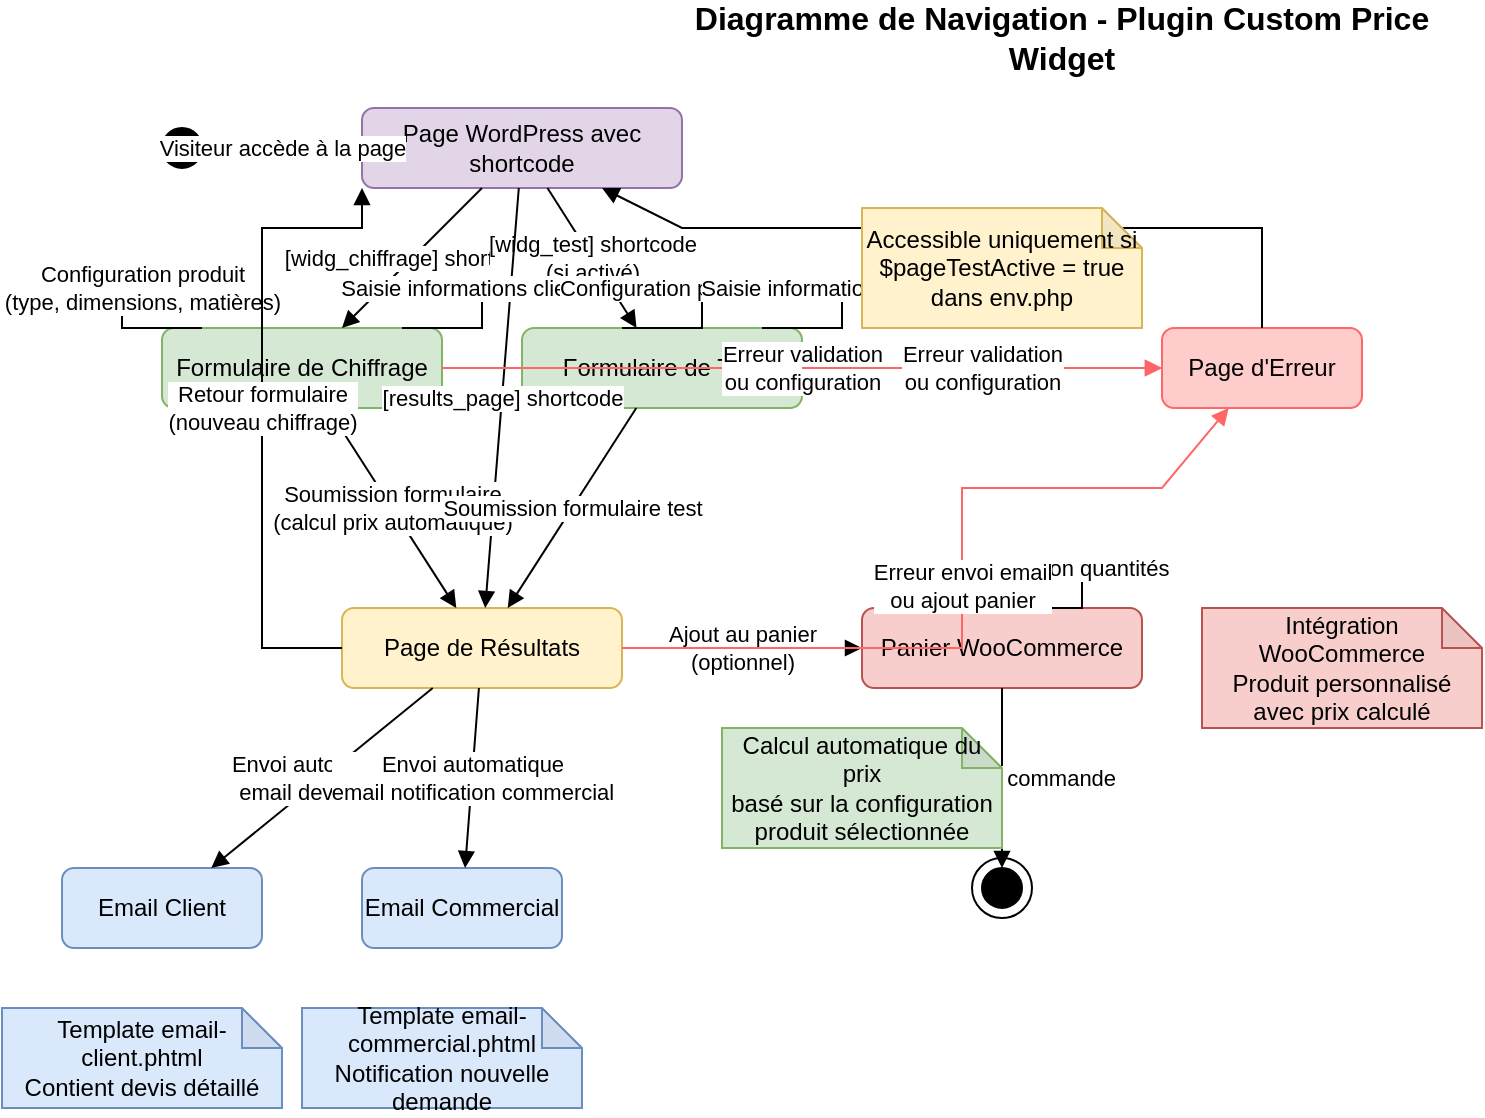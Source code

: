 <mxfile version="22.1.16" type="device">
  <diagram name="Navigation Diagram" id="navigation-diagram">
    <mxGraphModel dx="1422" dy="754" grid="1" gridSize="10" guides="1" tooltips="1" connect="1" arrows="1" fold="1" page="1" pageScale="1" pageWidth="1200" pageHeight="900" math="0" shadow="0">
      <root>
        <mxCell id="0" />
        <mxCell id="1" parent="0" />
        
        <!-- Title -->
        <mxCell id="title" value="Diagramme de Navigation - Plugin Custom Price Widget" style="text;html=1;strokeColor=none;fillColor=none;align=center;verticalAlign=middle;whiteSpace=wrap;rounded=0;fontSize=16;fontStyle=1;" vertex="1" parent="1">
          <mxGeometry x="350" y="20" width="400" height="30" as="geometry" />
        </mxCell>
        
        <!-- Initial State -->
        <mxCell id="initial" value="" style="ellipse;fillColor=#000000;strokeColor=#000000;" vertex="1" parent="1">
          <mxGeometry x="100" y="80" width="20" height="20" as="geometry" />
        </mxCell>
        
        <!-- States -->
        <mxCell id="pageWP" value="Page WordPress avec shortcode" style="rounded=1;whiteSpace=wrap;html=1;fillColor=#e1d5e7;strokeColor=#9673a6;" vertex="1" parent="1">
          <mxGeometry x="200" y="70" width="160" height="40" as="geometry" />
        </mxCell>
        
        <mxCell id="formChiffrage" value="Formulaire de Chiffrage" style="rounded=1;whiteSpace=wrap;html=1;fillColor=#d5e8d4;strokeColor=#82b366;" vertex="1" parent="1">
          <mxGeometry x="100" y="180" width="140" height="40" as="geometry" />
        </mxCell>
        
        <mxCell id="formTest" value="Formulaire de Test" style="rounded=1;whiteSpace=wrap;html=1;fillColor=#d5e8d4;strokeColor=#82b366;" vertex="1" parent="1">
          <mxGeometry x="280" y="180" width="140" height="40" as="geometry" />
        </mxCell>
        
        <mxCell id="pageResults" value="Page de Résultats" style="rounded=1;whiteSpace=wrap;html=1;fillColor=#fff2cc;strokeColor=#d6b656;" vertex="1" parent="1">
          <mxGeometry x="190" y="320" width="140" height="40" as="geometry" />
        </mxCell>
        
        <mxCell id="panier" value="Panier WooCommerce" style="rounded=1;whiteSpace=wrap;html=1;fillColor=#f8cecc;strokeColor=#b85450;" vertex="1" parent="1">
          <mxGeometry x="450" y="320" width="140" height="40" as="geometry" />
        </mxCell>
        
        <mxCell id="emailClient" value="Email Client" style="rounded=1;whiteSpace=wrap;html=1;fillColor=#dae8fc;strokeColor=#6c8ebf;" vertex="1" parent="1">
          <mxGeometry x="50" y="450" width="100" height="40" as="geometry" />
        </mxCell>
        
        <mxCell id="emailCommercial" value="Email Commercial" style="rounded=1;whiteSpace=wrap;html=1;fillColor=#dae8fc;strokeColor=#6c8ebf;" vertex="1" parent="1">
          <mxGeometry x="200" y="450" width="100" height="40" as="geometry" />
        </mxCell>
        
        <mxCell id="pageError" value="Page d'Erreur" style="rounded=1;whiteSpace=wrap;html=1;fillColor=#ffcccc;strokeColor=#ff6666;" vertex="1" parent="1">
          <mxGeometry x="600" y="180" width="100" height="40" as="geometry" />
        </mxCell>
        
        <!-- Final State -->
        <mxCell id="final" value="" style="ellipse;fillColor=#000000;strokeColor=#000000;" vertex="1" parent="1">
          <mxGeometry x="510" y="450" width="20" height="20" as="geometry" />
        </mxCell>
        
        <mxCell id="finalOuter" value="" style="ellipse;fillColor=none;strokeColor=#000000;" vertex="1" parent="1">
          <mxGeometry x="505" y="445" width="30" height="30" as="geometry" />
        </mxCell>
        
        <!-- Transitions -->
        <!-- Initial to PageWP -->
        <mxCell id="trans1" value="Visiteur accède à la page" style="endArrow=block;html=1;rounded=0;" edge="1" parent="1" source="initial" target="pageWP">
          <mxGeometry width="160" relative="1" as="geometry">
            <mxPoint x="120" y="90" as="sourcePoint" />
            <mxPoint x="200" y="90" as="targetPoint" />
          </mxGeometry>
        </mxCell>
        
        <!-- PageWP to Forms -->
        <mxCell id="trans2" value="[widg_chiffrage] shortcode" style="endArrow=block;html=1;rounded=0;" edge="1" parent="1" source="pageWP" target="formChiffrage">
          <mxGeometry width="160" relative="1" as="geometry">
            <mxPoint x="250" y="110" as="sourcePoint" />
            <mxPoint x="170" y="180" as="targetPoint" />
          </mxGeometry>
        </mxCell>
        
        <mxCell id="trans3" value="[widg_test] shortcode&#xa;(si activé)" style="endArrow=block;html=1;rounded=0;" edge="1" parent="1" source="pageWP" target="formTest">
          <mxGeometry width="160" relative="1" as="geometry">
            <mxPoint x="310" y="110" as="sourcePoint" />
            <mxPoint x="350" y="180" as="targetPoint" />
          </mxGeometry>
        </mxCell>
        
        <mxCell id="trans4" value="[results_page] shortcode" style="endArrow=block;html=1;rounded=0;" edge="1" parent="1" source="pageWP" target="pageResults">
          <mxGeometry width="160" relative="1" as="geometry">
            <mxPoint x="280" y="110" as="sourcePoint" />
            <mxPoint x="260" y="320" as="targetPoint" />
          </mxGeometry>
        </mxCell>
        
        <!-- Self-loops for configuration -->
        <mxCell id="trans5" value="Configuration produit&#xa;(type, dimensions, matières)" style="endArrow=block;html=1;rounded=0;" edge="1" parent="1">
          <mxGeometry width="160" relative="1" as="geometry">
            <mxPoint x="120" y="180" as="sourcePoint" />
            <mxPoint x="80" y="160" as="targetPoint" />
            <Array as="points">
              <mxPoint x="80" y="180" />
              <mxPoint x="80" y="160" />
              <mxPoint x="120" y="160" />
            </Array>
          </mxGeometry>
        </mxCell>
        
        <mxCell id="trans6" value="Saisie informations client" style="endArrow=block;html=1;rounded=0;" edge="1" parent="1">
          <mxGeometry width="160" relative="1" as="geometry">
            <mxPoint x="220" y="180" as="sourcePoint" />
            <mxPoint x="260" y="160" as="targetPoint" />
            <Array as="points">
              <mxPoint x="260" y="180" />
              <mxPoint x="260" y="160" />
              <mxPoint x="220" y="160" />
            </Array>
          </mxGeometry>
        </mxCell>
        
        <mxCell id="trans7" value="Configuration produit test" style="endArrow=block;html=1;rounded=0;" edge="1" parent="1">
          <mxGeometry width="160" relative="1" as="geometry">
            <mxPoint x="330" y="180" as="sourcePoint" />
            <mxPoint x="370" y="160" as="targetPoint" />
            <Array as="points">
              <mxPoint x="370" y="180" />
              <mxPoint x="370" y="160" />
              <mxPoint x="330" y="160" />
            </Array>
          </mxGeometry>
        </mxCell>
        
        <mxCell id="trans8" value="Saisie informations client" style="endArrow=block;html=1;rounded=0;" edge="1" parent="1">
          <mxGeometry width="160" relative="1" as="geometry">
            <mxPoint x="400" y="180" as="sourcePoint" />
            <mxPoint x="440" y="160" as="targetPoint" />
            <Array as="points">
              <mxPoint x="440" y="180" />
              <mxPoint x="440" y="160" />
              <mxPoint x="400" y="160" />
            </Array>
          </mxGeometry>
        </mxCell>
        
        <!-- Forms to Results -->
        <mxCell id="trans9" value="Soumission formulaire&#xa;(calcul prix automatique)" style="endArrow=block;html=1;rounded=0;" edge="1" parent="1" source="formChiffrage" target="pageResults">
          <mxGeometry width="160" relative="1" as="geometry">
            <mxPoint x="170" y="220" as="sourcePoint" />
            <mxPoint x="230" y="320" as="targetPoint" />
          </mxGeometry>
        </mxCell>
        
        <mxCell id="trans10" value="Soumission formulaire test" style="endArrow=block;html=1;rounded=0;" edge="1" parent="1" source="formTest" target="pageResults">
          <mxGeometry width="160" relative="1" as="geometry">
            <mxPoint x="350" y="220" as="sourcePoint" />
            <mxPoint x="290" y="320" as="targetPoint" />
          </mxGeometry>
        </mxCell>
        
        <!-- Results to Emails and Cart -->
        <mxCell id="trans11" value="Envoi automatique&#xa;email devis client" style="endArrow=block;html=1;rounded=0;" edge="1" parent="1" source="pageResults" target="emailClient">
          <mxGeometry width="160" relative="1" as="geometry">
            <mxPoint x="220" y="360" as="sourcePoint" />
            <mxPoint x="120" y="450" as="targetPoint" />
          </mxGeometry>
        </mxCell>
        
        <mxCell id="trans12" value="Envoi automatique&#xa;email notification commercial" style="endArrow=block;html=1;rounded=0;" edge="1" parent="1" source="pageResults" target="emailCommercial">
          <mxGeometry width="160" relative="1" as="geometry">
            <mxPoint x="260" y="360" as="sourcePoint" />
            <mxPoint x="250" y="450" as="targetPoint" />
          </mxGeometry>
        </mxCell>
        
        <mxCell id="trans13" value="Ajout au panier&#xa;(optionnel)" style="endArrow=block;html=1;rounded=0;" edge="1" parent="1" source="pageResults" target="panier">
          <mxGeometry width="160" relative="1" as="geometry">
            <mxPoint x="330" y="340" as="sourcePoint" />
            <mxPoint x="450" y="340" as="targetPoint" />
          </mxGeometry>
        </mxCell>
        
        <mxCell id="trans14" value="Retour formulaire&#xa;(nouveau chiffrage)" style="endArrow=block;html=1;rounded=0;" edge="1" parent="1" source="pageResults" target="pageWP">
          <mxGeometry width="160" relative="1" as="geometry">
            <mxPoint x="190" y="340" as="sourcePoint" />
            <mxPoint x="280" y="110" as="targetPoint" />
            <Array as="points">
              <mxPoint x="150" y="340" />
              <mxPoint x="150" y="130" />
              <mxPoint x="200" y="130" />
              <mxPoint x="200" y="110" />
            </Array>
          </mxGeometry>
        </mxCell>
        
        <!-- Cart operations -->
        <mxCell id="trans15" value="Modification quantités" style="endArrow=block;html=1;rounded=0;" edge="1" parent="1">
          <mxGeometry width="160" relative="1" as="geometry">
            <mxPoint x="520" y="320" as="sourcePoint" />
            <mxPoint x="560" y="300" as="targetPoint" />
            <Array as="points">
              <mxPoint x="560" y="320" />
              <mxPoint x="560" y="300" />
              <mxPoint x="520" y="300" />
            </Array>
          </mxGeometry>
        </mxCell>
        
        <mxCell id="trans16" value="Finalisation commande" style="endArrow=block;html=1;rounded=0;" edge="1" parent="1" source="panier" target="final">
          <mxGeometry width="160" relative="1" as="geometry">
            <mxPoint x="520" y="360" as="sourcePoint" />
            <mxPoint x="520" y="450" as="targetPoint" />
          </mxGeometry>
        </mxCell>
        
        <!-- Error handling -->
        <mxCell id="trans17" value="Erreur validation&#xa;ou configuration" style="endArrow=block;html=1;rounded=0;strokeColor=#ff6666;" edge="1" parent="1" source="formChiffrage" target="pageError">
          <mxGeometry width="160" relative="1" as="geometry">
            <mxPoint x="240" y="200" as="sourcePoint" />
            <mxPoint x="600" y="200" as="targetPoint" />
          </mxGeometry>
        </mxCell>
        
        <mxCell id="trans18" value="Erreur validation&#xa;ou configuration" style="endArrow=block;html=1;rounded=0;strokeColor=#ff6666;" edge="1" parent="1" source="formTest" target="pageError">
          <mxGeometry width="160" relative="1" as="geometry">
            <mxPoint x="420" y="200" as="sourcePoint" />
            <mxPoint x="600" y="200" as="targetPoint" />
          </mxGeometry>
        </mxCell>
        
        <mxCell id="trans19" value="Erreur envoi email&#xa;ou ajout panier" style="endArrow=block;html=1;rounded=0;strokeColor=#ff6666;" edge="1" parent="1" source="pageResults" target="pageError">
          <mxGeometry width="160" relative="1" as="geometry">
            <mxPoint x="330" y="340" as="sourcePoint" />
            <mxPoint x="600" y="220" as="targetPoint" />
            <Array as="points">
              <mxPoint x="500" y="340" />
              <mxPoint x="500" y="260" />
              <mxPoint x="600" y="260" />
            </Array>
          </mxGeometry>
        </mxCell>
        
        <mxCell id="trans20" value="Retour page principale" style="endArrow=block;html=1;rounded=0;" edge="1" parent="1" source="pageError" target="pageWP">
          <mxGeometry width="160" relative="1" as="geometry">
            <mxPoint x="600" y="180" as="sourcePoint" />
            <mxPoint x="360" y="110" as="targetPoint" />
            <Array as="points">
              <mxPoint x="650" y="180" />
              <mxPoint x="650" y="130" />
              <mxPoint x="360" y="130" />
            </Array>
          </mxGeometry>
        </mxCell>
        
        <!-- Notes -->
        <mxCell id="note1" value="Accessible uniquement si&#xa;$pageTestActive = true&#xa;dans env.php" style="shape=note;whiteSpace=wrap;html=1;backgroundTip=1;darkOpacity=0.05;size=20;fillColor=#fff2cc;strokeColor=#d6b656;" vertex="1" parent="1">
          <mxGeometry x="450" y="120" width="140" height="60" as="geometry" />
        </mxCell>
        
        <mxCell id="note2" value="Calcul automatique du prix&#xa;basé sur la configuration&#xa;produit sélectionnée" style="shape=note;whiteSpace=wrap;html=1;backgroundTip=1;darkOpacity=0.05;size=20;fillColor=#d5e8d4;strokeColor=#82b366;" vertex="1" parent="1">
          <mxGeometry x="380" y="380" width="140" height="60" as="geometry" />
        </mxCell>
        
        <mxCell id="note3" value="Template email-client.phtml&#xa;Contient devis détaillé" style="shape=note;whiteSpace=wrap;html=1;backgroundTip=1;darkOpacity=0.05;size=20;fillColor=#dae8fc;strokeColor=#6c8ebf;" vertex="1" parent="1">
          <mxGeometry x="20" y="520" width="140" height="50" as="geometry" />
        </mxCell>
        
        <mxCell id="note4" value="Template email-commercial.phtml&#xa;Notification nouvelle demande" style="shape=note;whiteSpace=wrap;html=1;backgroundTip=1;darkOpacity=0.05;size=20;fillColor=#dae8fc;strokeColor=#6c8ebf;" vertex="1" parent="1">
          <mxGeometry x="170" y="520" width="140" height="50" as="geometry" />
        </mxCell>
        
        <mxCell id="note5" value="Intégration WooCommerce&#xa;Produit personnalisé&#xa;avec prix calculé" style="shape=note;whiteSpace=wrap;html=1;backgroundTip=1;darkOpacity=0.05;size=20;fillColor=#f8cecc;strokeColor=#b85450;" vertex="1" parent="1">
          <mxGeometry x="620" y="320" width="140" height="60" as="geometry" />
        </mxCell>
        
      </root>
    </mxGraphModel>
  </diagram>
</mxfile>
